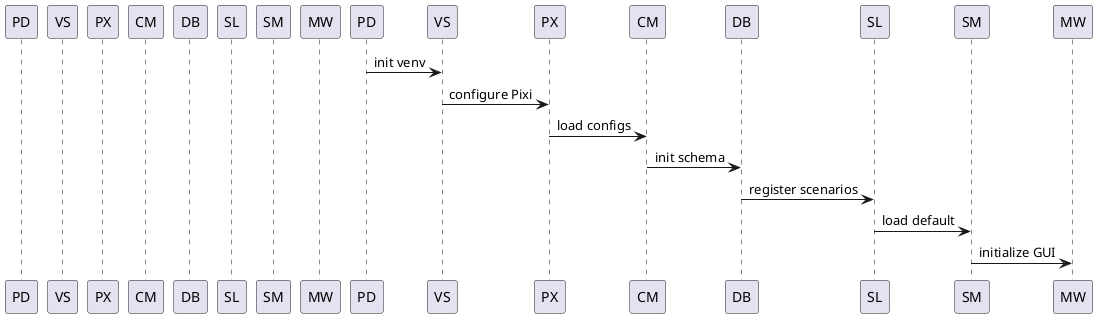 @startuml InitSequence
participant PD as PlatformDetector
participant VS as VenvSetup
participant PX as PixiEnvironment
participant CM as ConfigurationManager
participant DB as SQLiteDB
participant SL as ScenarioLoader
participant SM as ScenarioManager
participant MW as MainWindow

PD -> VS : init venv
VS -> PX : configure Pixi
PX -> CM : load configs
CM -> DB : init schema
DB -> SL : register scenarios
SL -> SM : load default
SM -> MW : initialize GUI
@enduml
